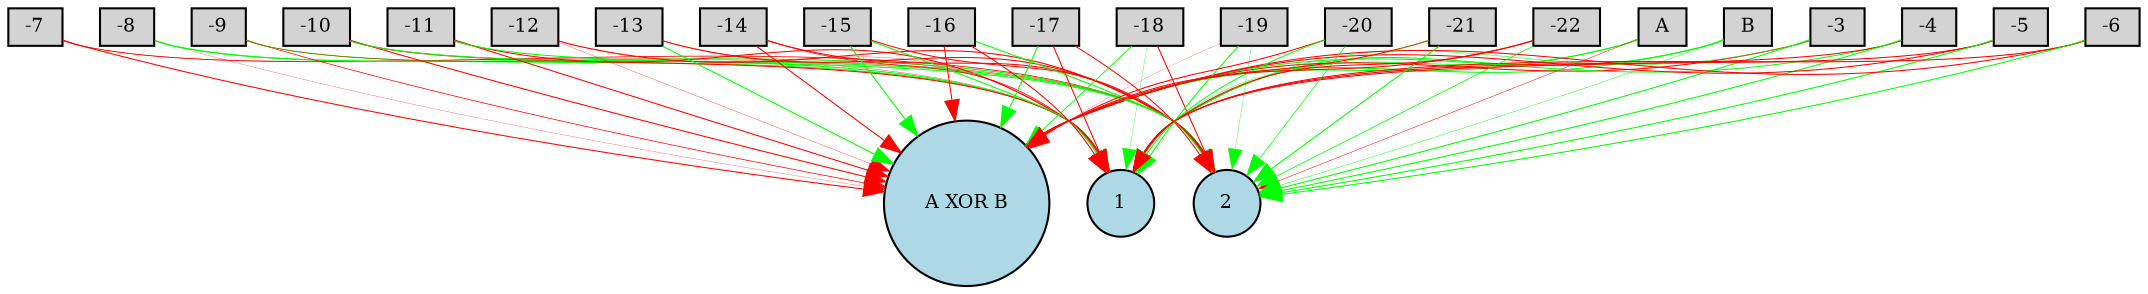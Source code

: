 digraph {
	node [fontsize=9 height=0.2 shape=circle width=0.2]
	A [fillcolor=lightgray shape=box style=filled]
	B [fillcolor=lightgray shape=box style=filled]
	-3 [fillcolor=lightgray shape=box style=filled]
	-4 [fillcolor=lightgray shape=box style=filled]
	-5 [fillcolor=lightgray shape=box style=filled]
	-6 [fillcolor=lightgray shape=box style=filled]
	-7 [fillcolor=lightgray shape=box style=filled]
	-8 [fillcolor=lightgray shape=box style=filled]
	-9 [fillcolor=lightgray shape=box style=filled]
	-10 [fillcolor=lightgray shape=box style=filled]
	-11 [fillcolor=lightgray shape=box style=filled]
	-12 [fillcolor=lightgray shape=box style=filled]
	-13 [fillcolor=lightgray shape=box style=filled]
	-14 [fillcolor=lightgray shape=box style=filled]
	-15 [fillcolor=lightgray shape=box style=filled]
	-16 [fillcolor=lightgray shape=box style=filled]
	-17 [fillcolor=lightgray shape=box style=filled]
	-18 [fillcolor=lightgray shape=box style=filled]
	-19 [fillcolor=lightgray shape=box style=filled]
	-20 [fillcolor=lightgray shape=box style=filled]
	-21 [fillcolor=lightgray shape=box style=filled]
	-22 [fillcolor=lightgray shape=box style=filled]
	"A XOR B" [fillcolor=lightblue style=filled]
	1 [fillcolor=lightblue style=filled]
	2 [fillcolor=lightblue style=filled]
	A -> "A XOR B" [color=green penwidth=0.5 style=solid]
	A -> 1 [color=green penwidth=0.3806506086798759 style=solid]
	A -> 2 [color=red penwidth=0.23272350293800256 style=solid]
	B -> "A XOR B" [color=green penwidth=0.5 style=solid]
	B -> 1 [color=green penwidth=0.5 style=solid]
	B -> 2 [color=green penwidth=0.20133034718657875 style=solid]
	-3 -> "A XOR B" [color=red penwidth=0.5 style=solid]
	-3 -> 1 [color=green penwidth=0.25294890790778835 style=solid]
	-3 -> 2 [color=green penwidth=0.5 style=solid]
	-4 -> "A XOR B" [color=green penwidth=0.453819712041049 style=solid]
	-4 -> 1 [color=red penwidth=0.5 style=solid]
	-4 -> 2 [color=green penwidth=0.5 style=solid]
	-5 -> "A XOR B" [color=red penwidth=0.5 style=solid]
	-5 -> 1 [color=red penwidth=0.5 style=solid]
	-5 -> 2 [color=green penwidth=0.5 style=solid]
	-6 -> "A XOR B" [color=red penwidth=0.5 style=solid]
	-6 -> 1 [color=red penwidth=0.5 style=solid]
	-6 -> 2 [color=green penwidth=0.5 style=solid]
	-7 -> "A XOR B" [color=red penwidth=0.5 style=solid]
	-7 -> 1 [color=red penwidth=0.16212971128000847 style=solid]
	-7 -> 2 [color=red penwidth=0.3966370102794047 style=solid]
	-8 -> "A XOR B" [color=red penwidth=0.11861125511567394 style=solid]
	-8 -> 1 [color=green penwidth=0.5 style=solid]
	-8 -> 2 [color=green penwidth=0.48631335780628937 style=solid]
	-9 -> "A XOR B" [color=red penwidth=0.34973468587846135 style=solid]
	-9 -> 1 [color=green penwidth=0.5 style=solid]
	-9 -> 2 [color=red penwidth=0.22684467417988385 style=solid]
	-10 -> "A XOR B" [color=red penwidth=0.5 style=solid]
	-10 -> 1 [color=red penwidth=0.5 style=solid]
	-10 -> 2 [color=green penwidth=0.5 style=solid]
	-11 -> "A XOR B" [color=red penwidth=0.5 style=solid]
	-11 -> 1 [color=red penwidth=0.5 style=solid]
	-11 -> 2 [color=green penwidth=0.5 style=solid]
	-12 -> "A XOR B" [color=red penwidth=0.14825515753312718 style=solid]
	-12 -> 1 [color=red penwidth=0.14288802694373767 style=solid]
	-12 -> 2 [color=red penwidth=0.5 style=solid]
	-13 -> "A XOR B" [color=green penwidth=0.5 style=solid]
	-13 -> 1 [color=red penwidth=0.1674571779046145 style=solid]
	-13 -> 2 [color=red penwidth=0.5 style=solid]
	-14 -> "A XOR B" [color=red penwidth=0.5 style=solid]
	-14 -> 1 [color=red penwidth=0.3775547244810963 style=solid]
	-14 -> 2 [color=red penwidth=0.5 style=solid]
	-15 -> "A XOR B" [color=green penwidth=0.5 style=solid]
	-15 -> 1 [color=green penwidth=0.4898724171869373 style=solid]
	-15 -> 2 [color=red penwidth=0.5 style=solid]
	-16 -> "A XOR B" [color=red penwidth=0.5 style=solid]
	-16 -> 1 [color=red penwidth=0.5 style=solid]
	-16 -> 2 [color=green penwidth=0.5 style=solid]
	-17 -> "A XOR B" [color=green penwidth=0.5 style=solid]
	-17 -> 1 [color=red penwidth=0.5 style=solid]
	-17 -> 2 [color=red penwidth=0.47218100360487447 style=solid]
	-18 -> "A XOR B" [color=green penwidth=0.42956978444323224 style=solid]
	-18 -> 1 [color=green penwidth=0.15716902775278097 style=solid]
	-18 -> 2 [color=red penwidth=0.5 style=solid]
	-19 -> "A XOR B" [color=red penwidth=0.1030367232839107 style=solid]
	-19 -> 1 [color=green penwidth=0.5 style=solid]
	-19 -> 2 [color=green penwidth=0.15941639785002754 style=solid]
	-20 -> "A XOR B" [color=red penwidth=0.5 style=solid]
	-20 -> 1 [color=green penwidth=0.4634969301780516 style=solid]
	-20 -> 2 [color=green penwidth=0.3328861315315992 style=solid]
	-21 -> "A XOR B" [color=red penwidth=0.5 style=solid]
	-21 -> 1 [color=green penwidth=0.19466261224359793 style=solid]
	-21 -> 2 [color=green penwidth=0.5 style=solid]
	-22 -> "A XOR B" [color=red penwidth=0.5 style=solid]
	-22 -> 1 [color=red penwidth=0.5 style=solid]
	-22 -> 2 [color=green penwidth=0.3726125521656435 style=solid]
}
